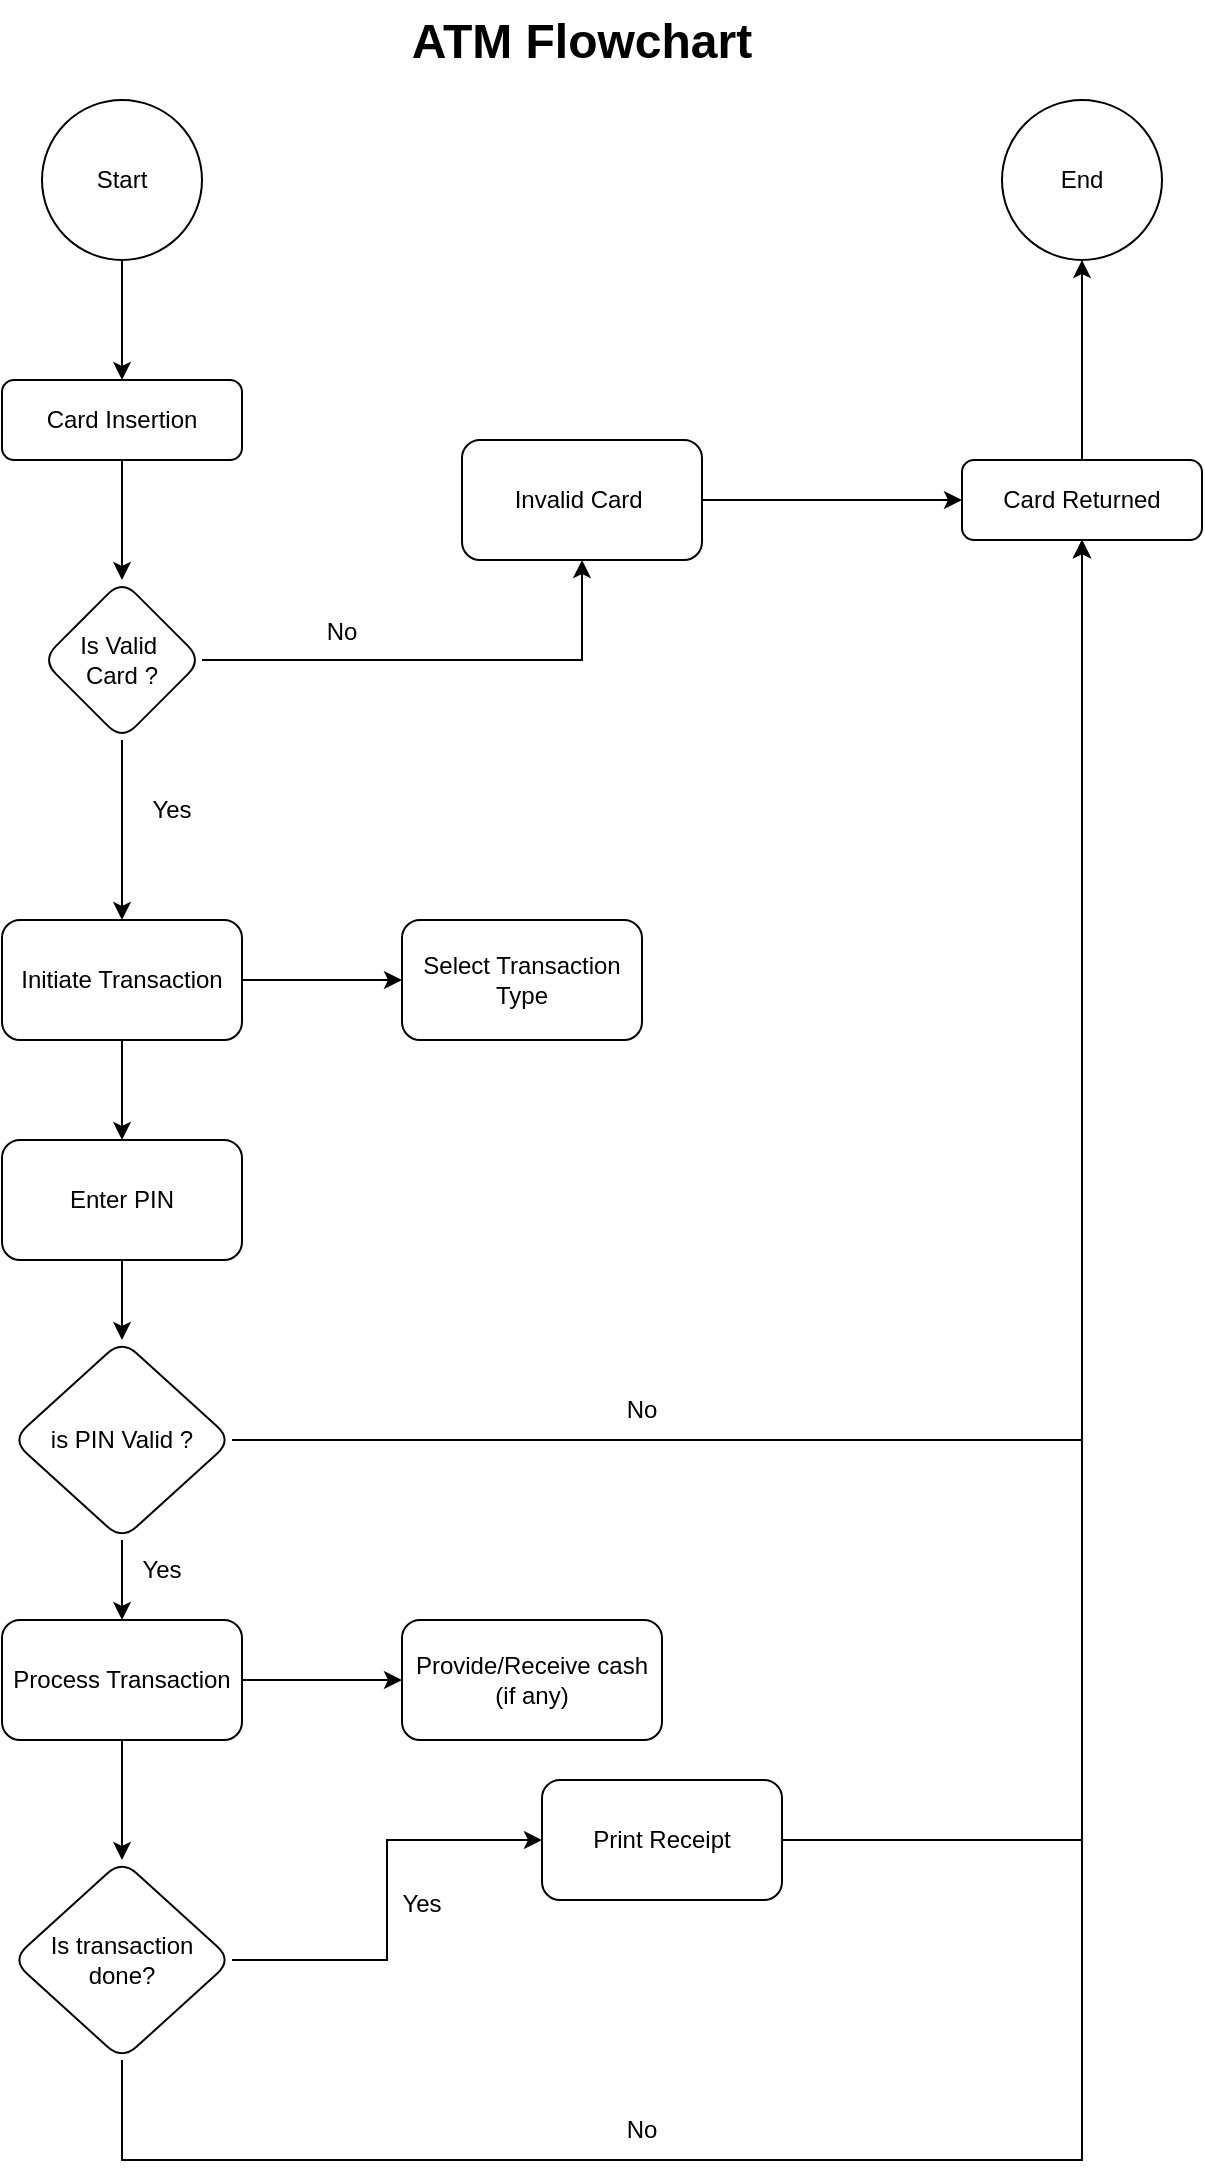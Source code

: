 <mxfile version="24.5.2" type="device">
  <diagram id="C5RBs43oDa-KdzZeNtuy" name="Page-1">
    <mxGraphModel dx="2316" dy="1189" grid="1" gridSize="10" guides="1" tooltips="1" connect="1" arrows="1" fold="1" page="1" pageScale="1" pageWidth="827" pageHeight="1169" math="0" shadow="0">
      <root>
        <mxCell id="WIyWlLk6GJQsqaUBKTNV-0" />
        <mxCell id="WIyWlLk6GJQsqaUBKTNV-1" parent="WIyWlLk6GJQsqaUBKTNV-0" />
        <mxCell id="tF4FKdZZivJm7ag6AhpX-4" value="" style="edgeStyle=orthogonalEdgeStyle;rounded=0;orthogonalLoop=1;jettySize=auto;html=1;" edge="1" parent="WIyWlLk6GJQsqaUBKTNV-1" source="tF4FKdZZivJm7ag6AhpX-0" target="tF4FKdZZivJm7ag6AhpX-3">
          <mxGeometry relative="1" as="geometry" />
        </mxCell>
        <mxCell id="tF4FKdZZivJm7ag6AhpX-0" value="Card Insertion" style="rounded=1;whiteSpace=wrap;html=1;fontSize=12;glass=0;strokeWidth=1;shadow=0;" vertex="1" parent="WIyWlLk6GJQsqaUBKTNV-1">
          <mxGeometry x="160" y="200" width="120" height="40" as="geometry" />
        </mxCell>
        <mxCell id="tF4FKdZZivJm7ag6AhpX-21" value="" style="edgeStyle=orthogonalEdgeStyle;rounded=0;orthogonalLoop=1;jettySize=auto;html=1;" edge="1" parent="WIyWlLk6GJQsqaUBKTNV-1" source="tF4FKdZZivJm7ag6AhpX-2" target="tF4FKdZZivJm7ag6AhpX-20">
          <mxGeometry relative="1" as="geometry" />
        </mxCell>
        <mxCell id="tF4FKdZZivJm7ag6AhpX-2" value="Card Returned" style="rounded=1;whiteSpace=wrap;html=1;fontSize=12;glass=0;strokeWidth=1;shadow=0;" vertex="1" parent="WIyWlLk6GJQsqaUBKTNV-1">
          <mxGeometry x="640" y="240" width="120" height="40" as="geometry" />
        </mxCell>
        <mxCell id="tF4FKdZZivJm7ag6AhpX-6" value="" style="edgeStyle=orthogonalEdgeStyle;rounded=0;orthogonalLoop=1;jettySize=auto;html=1;" edge="1" parent="WIyWlLk6GJQsqaUBKTNV-1" source="tF4FKdZZivJm7ag6AhpX-3" target="tF4FKdZZivJm7ag6AhpX-5">
          <mxGeometry relative="1" as="geometry" />
        </mxCell>
        <mxCell id="tF4FKdZZivJm7ag6AhpX-10" value="" style="edgeStyle=orthogonalEdgeStyle;rounded=0;orthogonalLoop=1;jettySize=auto;html=1;" edge="1" parent="WIyWlLk6GJQsqaUBKTNV-1" source="tF4FKdZZivJm7ag6AhpX-3" target="tF4FKdZZivJm7ag6AhpX-9">
          <mxGeometry relative="1" as="geometry" />
        </mxCell>
        <mxCell id="tF4FKdZZivJm7ag6AhpX-3" value="Is Valid&amp;nbsp;&lt;div&gt;Card ?&lt;/div&gt;" style="rhombus;whiteSpace=wrap;html=1;rounded=1;glass=0;strokeWidth=1;shadow=0;" vertex="1" parent="WIyWlLk6GJQsqaUBKTNV-1">
          <mxGeometry x="180" y="300" width="80" height="80" as="geometry" />
        </mxCell>
        <mxCell id="tF4FKdZZivJm7ag6AhpX-7" style="edgeStyle=orthogonalEdgeStyle;rounded=0;orthogonalLoop=1;jettySize=auto;html=1;entryX=0;entryY=0.5;entryDx=0;entryDy=0;" edge="1" parent="WIyWlLk6GJQsqaUBKTNV-1" source="tF4FKdZZivJm7ag6AhpX-5" target="tF4FKdZZivJm7ag6AhpX-2">
          <mxGeometry relative="1" as="geometry" />
        </mxCell>
        <mxCell id="tF4FKdZZivJm7ag6AhpX-5" value="Invalid Card&amp;nbsp;" style="whiteSpace=wrap;html=1;rounded=1;glass=0;strokeWidth=1;shadow=0;" vertex="1" parent="WIyWlLk6GJQsqaUBKTNV-1">
          <mxGeometry x="390" y="230" width="120" height="60" as="geometry" />
        </mxCell>
        <mxCell id="tF4FKdZZivJm7ag6AhpX-8" value="No" style="text;html=1;align=center;verticalAlign=middle;whiteSpace=wrap;rounded=0;" vertex="1" parent="WIyWlLk6GJQsqaUBKTNV-1">
          <mxGeometry x="300" y="311" width="60" height="30" as="geometry" />
        </mxCell>
        <mxCell id="tF4FKdZZivJm7ag6AhpX-29" value="" style="edgeStyle=orthogonalEdgeStyle;rounded=0;orthogonalLoop=1;jettySize=auto;html=1;" edge="1" parent="WIyWlLk6GJQsqaUBKTNV-1" source="tF4FKdZZivJm7ag6AhpX-9" target="tF4FKdZZivJm7ag6AhpX-28">
          <mxGeometry relative="1" as="geometry" />
        </mxCell>
        <mxCell id="tF4FKdZZivJm7ag6AhpX-46" value="" style="edgeStyle=orthogonalEdgeStyle;rounded=0;orthogonalLoop=1;jettySize=auto;html=1;" edge="1" parent="WIyWlLk6GJQsqaUBKTNV-1" source="tF4FKdZZivJm7ag6AhpX-9" target="tF4FKdZZivJm7ag6AhpX-45">
          <mxGeometry relative="1" as="geometry" />
        </mxCell>
        <mxCell id="tF4FKdZZivJm7ag6AhpX-9" value="Initiate Transaction" style="whiteSpace=wrap;html=1;rounded=1;glass=0;strokeWidth=1;shadow=0;" vertex="1" parent="WIyWlLk6GJQsqaUBKTNV-1">
          <mxGeometry x="160" y="470" width="120" height="60" as="geometry" />
        </mxCell>
        <mxCell id="tF4FKdZZivJm7ag6AhpX-36" value="" style="edgeStyle=orthogonalEdgeStyle;rounded=0;orthogonalLoop=1;jettySize=auto;html=1;" edge="1" parent="WIyWlLk6GJQsqaUBKTNV-1" source="tF4FKdZZivJm7ag6AhpX-13" target="tF4FKdZZivJm7ag6AhpX-35">
          <mxGeometry relative="1" as="geometry" />
        </mxCell>
        <mxCell id="tF4FKdZZivJm7ag6AhpX-40" style="edgeStyle=orthogonalEdgeStyle;rounded=0;orthogonalLoop=1;jettySize=auto;html=1;entryX=0.5;entryY=1;entryDx=0;entryDy=0;" edge="1" parent="WIyWlLk6GJQsqaUBKTNV-1" source="tF4FKdZZivJm7ag6AhpX-13" target="tF4FKdZZivJm7ag6AhpX-2">
          <mxGeometry relative="1" as="geometry">
            <Array as="points">
              <mxPoint x="220" y="1090" />
              <mxPoint x="700" y="1090" />
            </Array>
          </mxGeometry>
        </mxCell>
        <mxCell id="tF4FKdZZivJm7ag6AhpX-13" value="Is transaction done?" style="rhombus;whiteSpace=wrap;html=1;rounded=1;glass=0;strokeWidth=1;shadow=0;" vertex="1" parent="WIyWlLk6GJQsqaUBKTNV-1">
          <mxGeometry x="165" y="940" width="110" height="100" as="geometry" />
        </mxCell>
        <mxCell id="tF4FKdZZivJm7ag6AhpX-17" value="Yes" style="text;html=1;align=center;verticalAlign=middle;whiteSpace=wrap;rounded=0;" vertex="1" parent="WIyWlLk6GJQsqaUBKTNV-1">
          <mxGeometry x="215" y="400" width="60" height="30" as="geometry" />
        </mxCell>
        <mxCell id="tF4FKdZZivJm7ag6AhpX-18" value="No" style="text;html=1;align=center;verticalAlign=middle;whiteSpace=wrap;rounded=0;" vertex="1" parent="WIyWlLk6GJQsqaUBKTNV-1">
          <mxGeometry x="450" y="700" width="60" height="30" as="geometry" />
        </mxCell>
        <mxCell id="tF4FKdZZivJm7ag6AhpX-20" value="End" style="ellipse;whiteSpace=wrap;html=1;rounded=1;glass=0;strokeWidth=1;shadow=0;" vertex="1" parent="WIyWlLk6GJQsqaUBKTNV-1">
          <mxGeometry x="660" y="60" width="80" height="80" as="geometry" />
        </mxCell>
        <mxCell id="tF4FKdZZivJm7ag6AhpX-23" style="edgeStyle=orthogonalEdgeStyle;rounded=0;orthogonalLoop=1;jettySize=auto;html=1;entryX=0.5;entryY=0;entryDx=0;entryDy=0;" edge="1" parent="WIyWlLk6GJQsqaUBKTNV-1" source="tF4FKdZZivJm7ag6AhpX-22" target="tF4FKdZZivJm7ag6AhpX-0">
          <mxGeometry relative="1" as="geometry" />
        </mxCell>
        <mxCell id="tF4FKdZZivJm7ag6AhpX-22" value="Start" style="ellipse;whiteSpace=wrap;html=1;rounded=1;glass=0;strokeWidth=1;shadow=0;" vertex="1" parent="WIyWlLk6GJQsqaUBKTNV-1">
          <mxGeometry x="180" y="60" width="80" height="80" as="geometry" />
        </mxCell>
        <mxCell id="tF4FKdZZivJm7ag6AhpX-25" value="Yes" style="text;html=1;align=center;verticalAlign=middle;whiteSpace=wrap;rounded=0;" vertex="1" parent="WIyWlLk6GJQsqaUBKTNV-1">
          <mxGeometry x="210" y="780" width="60" height="30" as="geometry" />
        </mxCell>
        <mxCell id="tF4FKdZZivJm7ag6AhpX-30" style="edgeStyle=orthogonalEdgeStyle;rounded=0;orthogonalLoop=1;jettySize=auto;html=1;entryX=0.5;entryY=1;entryDx=0;entryDy=0;" edge="1" parent="WIyWlLk6GJQsqaUBKTNV-1" source="tF4FKdZZivJm7ag6AhpX-26" target="tF4FKdZZivJm7ag6AhpX-2">
          <mxGeometry relative="1" as="geometry" />
        </mxCell>
        <mxCell id="tF4FKdZZivJm7ag6AhpX-33" style="edgeStyle=orthogonalEdgeStyle;rounded=0;orthogonalLoop=1;jettySize=auto;html=1;entryX=0.5;entryY=0;entryDx=0;entryDy=0;" edge="1" parent="WIyWlLk6GJQsqaUBKTNV-1" source="tF4FKdZZivJm7ag6AhpX-26" target="tF4FKdZZivJm7ag6AhpX-32">
          <mxGeometry relative="1" as="geometry" />
        </mxCell>
        <mxCell id="tF4FKdZZivJm7ag6AhpX-26" value="is PIN Valid ?" style="rhombus;whiteSpace=wrap;html=1;rounded=1;glass=0;strokeWidth=1;shadow=0;" vertex="1" parent="WIyWlLk6GJQsqaUBKTNV-1">
          <mxGeometry x="165" y="680" width="110" height="100" as="geometry" />
        </mxCell>
        <mxCell id="tF4FKdZZivJm7ag6AhpX-42" style="edgeStyle=orthogonalEdgeStyle;rounded=0;orthogonalLoop=1;jettySize=auto;html=1;entryX=0.5;entryY=0;entryDx=0;entryDy=0;" edge="1" parent="WIyWlLk6GJQsqaUBKTNV-1" source="tF4FKdZZivJm7ag6AhpX-28" target="tF4FKdZZivJm7ag6AhpX-26">
          <mxGeometry relative="1" as="geometry" />
        </mxCell>
        <mxCell id="tF4FKdZZivJm7ag6AhpX-28" value="Enter PIN" style="whiteSpace=wrap;html=1;rounded=1;glass=0;strokeWidth=1;shadow=0;" vertex="1" parent="WIyWlLk6GJQsqaUBKTNV-1">
          <mxGeometry x="160" y="580" width="120" height="60" as="geometry" />
        </mxCell>
        <mxCell id="tF4FKdZZivJm7ag6AhpX-34" style="edgeStyle=orthogonalEdgeStyle;rounded=0;orthogonalLoop=1;jettySize=auto;html=1;entryX=0.5;entryY=0;entryDx=0;entryDy=0;" edge="1" parent="WIyWlLk6GJQsqaUBKTNV-1" source="tF4FKdZZivJm7ag6AhpX-32" target="tF4FKdZZivJm7ag6AhpX-13">
          <mxGeometry relative="1" as="geometry" />
        </mxCell>
        <mxCell id="tF4FKdZZivJm7ag6AhpX-44" value="" style="edgeStyle=orthogonalEdgeStyle;rounded=0;orthogonalLoop=1;jettySize=auto;html=1;" edge="1" parent="WIyWlLk6GJQsqaUBKTNV-1" source="tF4FKdZZivJm7ag6AhpX-32" target="tF4FKdZZivJm7ag6AhpX-43">
          <mxGeometry relative="1" as="geometry" />
        </mxCell>
        <mxCell id="tF4FKdZZivJm7ag6AhpX-32" value="Process Transaction" style="whiteSpace=wrap;html=1;rounded=1;glass=0;strokeWidth=1;shadow=0;" vertex="1" parent="WIyWlLk6GJQsqaUBKTNV-1">
          <mxGeometry x="160" y="820" width="120" height="60" as="geometry" />
        </mxCell>
        <mxCell id="tF4FKdZZivJm7ag6AhpX-37" style="edgeStyle=orthogonalEdgeStyle;rounded=0;orthogonalLoop=1;jettySize=auto;html=1;entryX=0.5;entryY=1;entryDx=0;entryDy=0;" edge="1" parent="WIyWlLk6GJQsqaUBKTNV-1" source="tF4FKdZZivJm7ag6AhpX-35" target="tF4FKdZZivJm7ag6AhpX-2">
          <mxGeometry relative="1" as="geometry" />
        </mxCell>
        <mxCell id="tF4FKdZZivJm7ag6AhpX-35" value="Print Receipt" style="whiteSpace=wrap;html=1;rounded=1;glass=0;strokeWidth=1;shadow=0;" vertex="1" parent="WIyWlLk6GJQsqaUBKTNV-1">
          <mxGeometry x="430" y="900" width="120" height="60" as="geometry" />
        </mxCell>
        <mxCell id="tF4FKdZZivJm7ag6AhpX-38" value="Yes" style="text;html=1;align=center;verticalAlign=middle;whiteSpace=wrap;rounded=0;" vertex="1" parent="WIyWlLk6GJQsqaUBKTNV-1">
          <mxGeometry x="340" y="947" width="60" height="30" as="geometry" />
        </mxCell>
        <mxCell id="tF4FKdZZivJm7ag6AhpX-41" value="No" style="text;html=1;align=center;verticalAlign=middle;whiteSpace=wrap;rounded=0;" vertex="1" parent="WIyWlLk6GJQsqaUBKTNV-1">
          <mxGeometry x="450" y="1060" width="60" height="30" as="geometry" />
        </mxCell>
        <mxCell id="tF4FKdZZivJm7ag6AhpX-43" value="Provide/Receive cash (if any)" style="whiteSpace=wrap;html=1;rounded=1;glass=0;strokeWidth=1;shadow=0;" vertex="1" parent="WIyWlLk6GJQsqaUBKTNV-1">
          <mxGeometry x="360" y="820" width="130" height="60" as="geometry" />
        </mxCell>
        <mxCell id="tF4FKdZZivJm7ag6AhpX-45" value="Select Transaction Type" style="whiteSpace=wrap;html=1;rounded=1;glass=0;strokeWidth=1;shadow=0;" vertex="1" parent="WIyWlLk6GJQsqaUBKTNV-1">
          <mxGeometry x="360" y="470" width="120" height="60" as="geometry" />
        </mxCell>
        <mxCell id="tF4FKdZZivJm7ag6AhpX-47" value="&lt;h1 style=&quot;margin-top: 0px;&quot;&gt;ATM Flowchart&lt;/h1&gt;" style="text;html=1;whiteSpace=wrap;overflow=hidden;rounded=0;align=center;" vertex="1" parent="WIyWlLk6GJQsqaUBKTNV-1">
          <mxGeometry x="360" y="10" width="180" height="50" as="geometry" />
        </mxCell>
      </root>
    </mxGraphModel>
  </diagram>
</mxfile>
